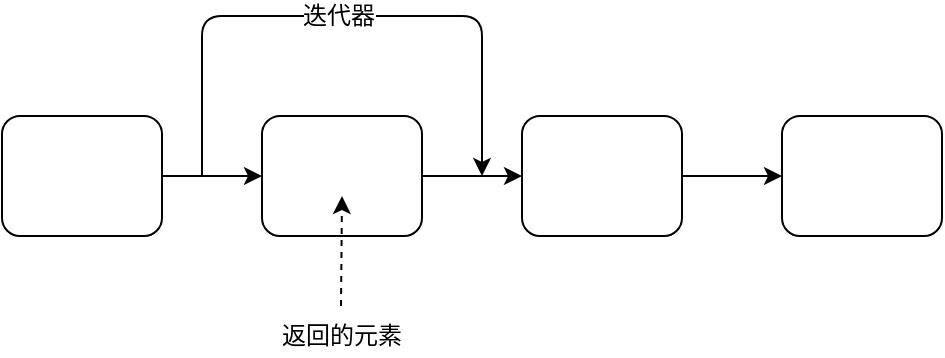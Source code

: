 <mxfile version="11.1.1" type="device"><diagram id="_YwbKwJSuOOIFJJmhzoa" name="第 1 页"><mxGraphModel dx="1106" dy="786" grid="1" gridSize="10" guides="1" tooltips="1" connect="1" arrows="1" fold="1" page="1" pageScale="1" pageWidth="827" pageHeight="1169" math="0" shadow="0"><root><mxCell id="0"/><mxCell id="1" parent="0"/><mxCell id="9Fb1d31DpoF8dHUtjlrT-5" style="edgeStyle=orthogonalEdgeStyle;rounded=0;orthogonalLoop=1;jettySize=auto;html=1;exitX=1;exitY=0.5;exitDx=0;exitDy=0;entryX=0;entryY=0.5;entryDx=0;entryDy=0;" edge="1" parent="1" source="9Fb1d31DpoF8dHUtjlrT-1" target="9Fb1d31DpoF8dHUtjlrT-2"><mxGeometry relative="1" as="geometry"/></mxCell><mxCell id="9Fb1d31DpoF8dHUtjlrT-1" value="" style="rounded=1;whiteSpace=wrap;html=1;" vertex="1" parent="1"><mxGeometry x="70" y="200" width="80" height="60" as="geometry"/></mxCell><mxCell id="9Fb1d31DpoF8dHUtjlrT-6" style="edgeStyle=orthogonalEdgeStyle;rounded=0;orthogonalLoop=1;jettySize=auto;html=1;exitX=1;exitY=0.5;exitDx=0;exitDy=0;entryX=0;entryY=0.5;entryDx=0;entryDy=0;" edge="1" parent="1" source="9Fb1d31DpoF8dHUtjlrT-2" target="9Fb1d31DpoF8dHUtjlrT-3"><mxGeometry relative="1" as="geometry"/></mxCell><mxCell id="9Fb1d31DpoF8dHUtjlrT-2" value="" style="rounded=1;whiteSpace=wrap;html=1;" vertex="1" parent="1"><mxGeometry x="200" y="200" width="80" height="60" as="geometry"/></mxCell><mxCell id="9Fb1d31DpoF8dHUtjlrT-7" style="edgeStyle=orthogonalEdgeStyle;rounded=0;orthogonalLoop=1;jettySize=auto;html=1;exitX=1;exitY=0.5;exitDx=0;exitDy=0;entryX=0;entryY=0.5;entryDx=0;entryDy=0;" edge="1" parent="1" source="9Fb1d31DpoF8dHUtjlrT-3" target="9Fb1d31DpoF8dHUtjlrT-4"><mxGeometry relative="1" as="geometry"/></mxCell><mxCell id="9Fb1d31DpoF8dHUtjlrT-3" value="" style="rounded=1;whiteSpace=wrap;html=1;" vertex="1" parent="1"><mxGeometry x="330" y="200" width="80" height="60" as="geometry"/></mxCell><mxCell id="9Fb1d31DpoF8dHUtjlrT-4" value="" style="rounded=1;whiteSpace=wrap;html=1;" vertex="1" parent="1"><mxGeometry x="460" y="200" width="80" height="60" as="geometry"/></mxCell><mxCell id="9Fb1d31DpoF8dHUtjlrT-9" value="" style="endArrow=classic;html=1;edgeStyle=orthogonalEdgeStyle;" edge="1" parent="1"><mxGeometry width="50" height="50" relative="1" as="geometry"><mxPoint x="170" y="230" as="sourcePoint"/><mxPoint x="310" y="230" as="targetPoint"/><Array as="points"><mxPoint x="170" y="150"/><mxPoint x="310" y="150"/></Array></mxGeometry></mxCell><mxCell id="9Fb1d31DpoF8dHUtjlrT-10" value="迭代器" style="text;html=1;resizable=0;points=[];align=center;verticalAlign=middle;labelBackgroundColor=#ffffff;" vertex="1" connectable="0" parent="9Fb1d31DpoF8dHUtjlrT-9"><mxGeometry x="-0.013" relative="1" as="geometry"><mxPoint as="offset"/></mxGeometry></mxCell><mxCell id="9Fb1d31DpoF8dHUtjlrT-11" value="" style="endArrow=classic;dashed=1;html=1;endFill=1;" edge="1" parent="1"><mxGeometry width="50" height="50" relative="1" as="geometry"><mxPoint x="239.5" y="295" as="sourcePoint"/><mxPoint x="240" y="240" as="targetPoint"/></mxGeometry></mxCell><mxCell id="9Fb1d31DpoF8dHUtjlrT-12" value="返回的元素" style="text;html=1;strokeColor=none;fillColor=none;align=center;verticalAlign=middle;whiteSpace=wrap;rounded=0;" vertex="1" parent="1"><mxGeometry x="200" y="300" width="80" height="20" as="geometry"/></mxCell></root></mxGraphModel></diagram></mxfile>
